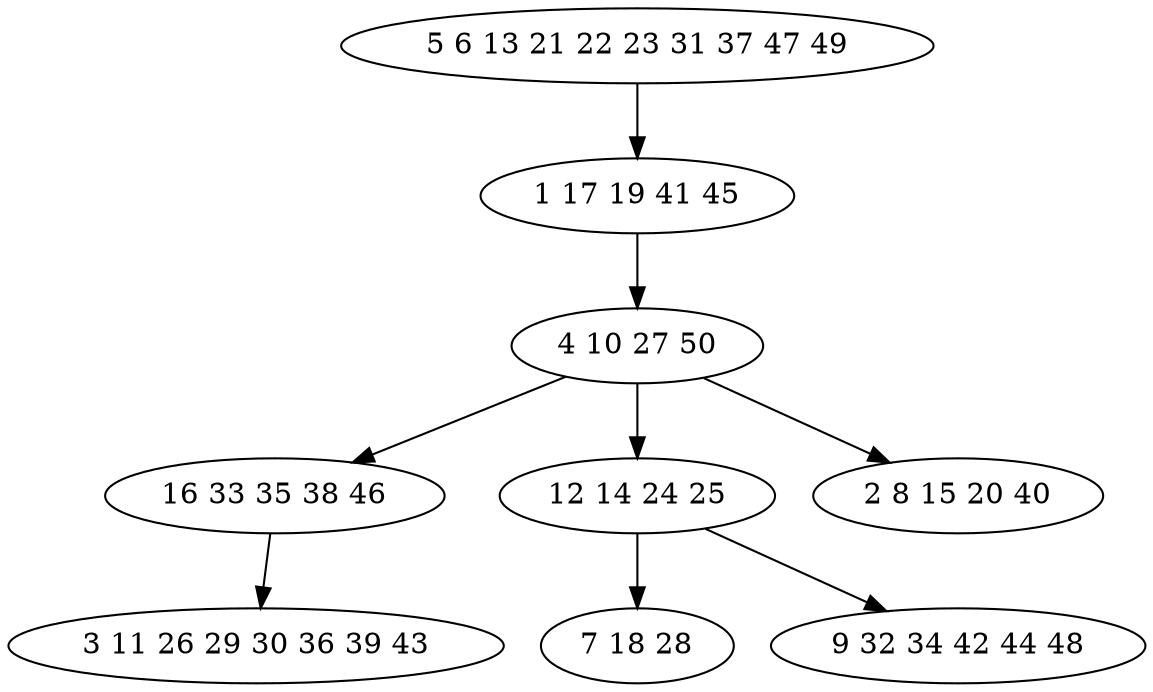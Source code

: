 digraph true_tree {
	"0" -> "1"
	"1" -> "2"
	"2" -> "3"
	"3" -> "4"
	"2" -> "5"
	"5" -> "6"
	"2" -> "7"
	"5" -> "8"
	"0" [label="5 6 13 21 22 23 31 37 47 49"];
	"1" [label="1 17 19 41 45"];
	"2" [label="4 10 27 50"];
	"3" [label="16 33 35 38 46"];
	"4" [label="3 11 26 29 30 36 39 43"];
	"5" [label="12 14 24 25"];
	"6" [label="7 18 28"];
	"7" [label="2 8 15 20 40"];
	"8" [label="9 32 34 42 44 48"];
}
